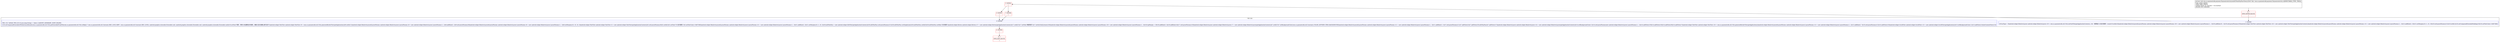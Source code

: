 digraph "CFG forcom.uc.paymentsdk.payment.PaymentsActivity.buildUPointPayPassView()V" {
subgraph cluster_Region_1122005865 {
label = "R(2:1|4)";
node [shape=record,color=blue];
Node_1 [shape=record,label="{1\:\ 0x0000|lr26.mType = 3landroid.widget.RelativeLayout android.widget.RelativeLayout r19 = com.uc.paymentsdk.util.Utils.initSubTitle(getApplicationContext(), r26, \"请您输入U点支付密码\", true)lr19.setId(10)landroid.widget.RelativeLayout$LayoutParams android.widget.RelativeLayout.LayoutParams r20 = new android.widget.RelativeLayout.LayoutParams(\-1, \-2)lr20.addRule(10, \-1)lr19.setLayoutParams(r20)landroid.widget.TextView android.widget.TextView r16 = new android.widget.TextView(getApplicationContext())landroid.widget.RelativeLayout$LayoutParams android.widget.RelativeLayout.LayoutParams r15 = new android.widget.RelativeLayout.LayoutParams(\-1, \-2)lr15.addRule(3, 10)lr15.setMargins(10, 5, 10, 10)lr16.setLayoutParams(r15)lr16.setId(1)lr16.setCompoundDrawablePadding(10)lr16.setTextColor(\-13487566)l}"];
Node_4 [shape=record,label="{4\:\ 0x00a9|PHI: r22l  0x00a9: PHI (r22v14 java.lang.String) =  binds: [] A[DONT_GENERATE, DONT_INLINE]\l|lr16.setCompoundDrawablesWithIntrinsicBounds(com.uc.paymentsdk.util.Utils.getDrawableFromFile(com.uc.paymentsdk.util.Utils.isHdpi() ? com.uc.paymentsdk.util.Constants.RES_LOCK_HDPI : com.uc.paymentsdk.util.Constants.RES_LOCK), (android.graphics.drawable.Drawable) null, (android.graphics.drawable.Drawable) null, (android.graphics.drawable.Drawable) null)lr16.setText(\"您好，您的U点设置有支付密码，请收入后点击确认进行支付\")landroid.widget.TextView android.widget.TextView r9 = com.uc.paymentsdk.util.Utils.generateBorderView(getApplication())lr9.setId(11)landroid.widget.RelativeLayout$LayoutParams android.widget.RelativeLayout.LayoutParams r8 = new android.widget.RelativeLayout.LayoutParams(\-1, 1)lr8.addRule(3, 1)lr9.setLayoutParams(r8)landroid.widget.RelativeLayout$LayoutParams android.widget.RelativeLayout.LayoutParams r6 = new android.widget.RelativeLayout.LayoutParams(\-1, \-2)lr6.setMargins(10, 10, 10, 5)landroid.widget.TextView android.widget.TextView r5 = new android.widget.TextView(getApplicationContext())lr5.setLayoutParams(r6)lr5.setId(2)lr5.setText(\"UC支付密码:\")lr5.setTextColor(\-13487566)landroid.widget.RelativeLayout$LayoutParams android.widget.RelativeLayout.LayoutParams r21 = new android.widget.RelativeLayout.LayoutParams(\-1, \-2)lr21.addRule(3, 2)lr21.setMargins(10, 5, 10, 5)lr26.mEtPayPass = new android.widget.EditText(getApplicationContext())lr26.mEtPayPass.setLayoutParams(r21)lr26.mEtPayPass.setSingleLine()lr26.mEtPayPass.setId(3)lr26.mEtPayPass.setHint(\"支付密码\")landroid.widget.Button android.widget.Button r17 = new android.widget.Button(getApplicationContext())lr17.setId(7)lr17.setText(\"确定购买\")lr17.setOnClickListener(r26)landroid.widget.RelativeLayout$LayoutParams android.widget.RelativeLayout.LayoutParams r18 = new android.widget.RelativeLayout.LayoutParams(\-1, \-2)lr18.topMargin = 10lr18.addRule(3, 5)lr18.addRule(14)lr17.setLayoutParams(r18)landroid.widget.RelativeLayout android.widget.RelativeLayout r7 = new android.widget.RelativeLayout(getApplicationContext())lr7.setId(7)lr7.setBackgroundColor(com.uc.paymentsdk.util.Constants.COLOR_LISTVIEW_ITEM_BACKGROUND)landroid.widget.RelativeLayout$LayoutParams android.widget.RelativeLayout.LayoutParams r11 = new android.widget.RelativeLayout.LayoutParams(\-1, \-2)lr11.addRule(3, 11)lr7.setLayoutParams(r11)lr7.addView(r5)lr7.addView(r26.mEtPayPass)lr7.addView(r17)landroid.widget.RelativeLayout android.widget.RelativeLayout r14 = new android.widget.RelativeLayout(getApplicationContext())lr14.setBackgroundColor(\-1)lr14.setLayoutParams(new android.widget.RelativeLayout.LayoutParams(\-1, \-1))lr14.addView(r19)lr14.addView(r16)lr14.addView(r9)lr14.addView(r7)landroid.widget.TextView android.widget.TextView r10 = com.uc.paymentsdk.util.Utils.generateBorderView(getApplication())landroid.widget.RelativeLayout$LayoutParams android.widget.RelativeLayout.LayoutParams r12 = new android.widget.RelativeLayout.LayoutParams(\-1, 1)lr12.addRule(3, 7)lr10.setLayoutParams(r12)lr14.addView(r10)landroid.widget.ScrollView android.widget.ScrollView r13 = new android.widget.ScrollView(getApplication())lr13.setBackgroundColor(\-1)lr13.addView(r14)lsetContentView(r13)l}"];
}
Node_0 [shape=record,color=red,label="{0\:\ ?|MTH_ENTER_BLOCK\l|l}"];
Node_2 [shape=record,color=red,label="{2\:\ 0x00a5|l}"];
Node_3 [shape=record,color=red,label="{3\:\ 0x00a7|l}"];
Node_5 [shape=record,color=red,label="{5\:\ 0x02b5|l}"];
Node_6 [shape=record,color=red,label="{6\:\ ?|MTH_EXIT_BLOCK\l|l}"];
Node_7 [shape=record,color=red,label="{7\:\ 0x02b6|l}"];
MethodNode[shape=record,label="{private void com.uc.paymentsdk.payment.PaymentsActivity.buildUPointPayPassView((r26v0 'this' com.uc.paymentsdk.payment.PaymentsActivity A[IMMUTABLE_TYPE, THIS]))  | USE_LINES_HINTS\lTYPE_VARS: EMPTY\lCROSS_EDGE: B:7:0x02b6 \-\> B:4:0x00a9\lINLINE_NOT_NEEDED\l}"];
MethodNode -> Node_0;
Node_1 -> Node_2;
Node_4 -> Node_5;
Node_0 -> Node_1;
Node_2 -> Node_3;
Node_2 -> Node_7;
Node_3 -> Node_4;
Node_5 -> Node_6;
Node_7 -> Node_4;
}

